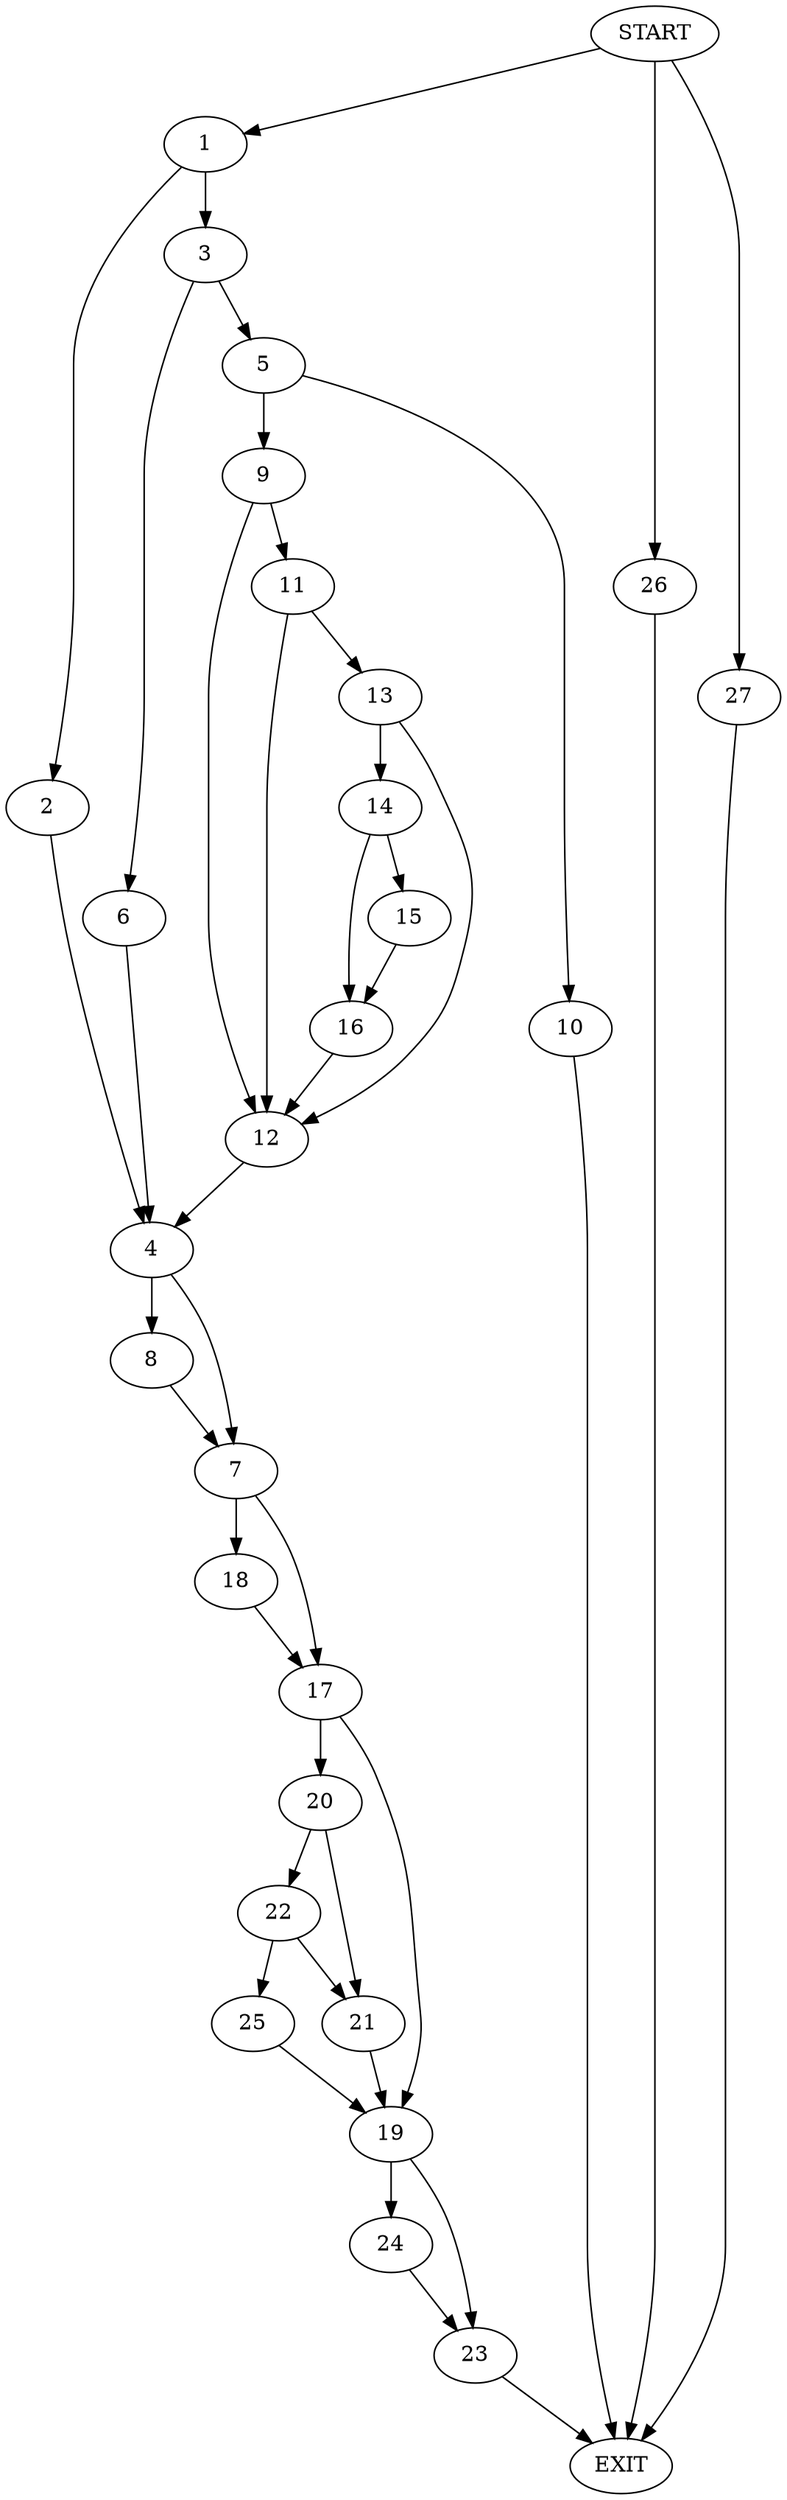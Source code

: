 digraph {
0 [label="START"]
28 [label="EXIT"]
0 -> 1
1 -> 2
1 -> 3
2 -> 4
3 -> 5
3 -> 6
4 -> 7
4 -> 8
6 -> 4
5 -> 9
5 -> 10
10 -> 28
9 -> 11
9 -> 12
11 -> 13
11 -> 12
12 -> 4
13 -> 12
13 -> 14
14 -> 15
14 -> 16
16 -> 12
15 -> 16
8 -> 7
7 -> 17
7 -> 18
18 -> 17
17 -> 19
17 -> 20
20 -> 21
20 -> 22
19 -> 23
19 -> 24
21 -> 19
22 -> 25
22 -> 21
25 -> 19
24 -> 23
23 -> 28
0 -> 26
26 -> 28
0 -> 27
27 -> 28
}
